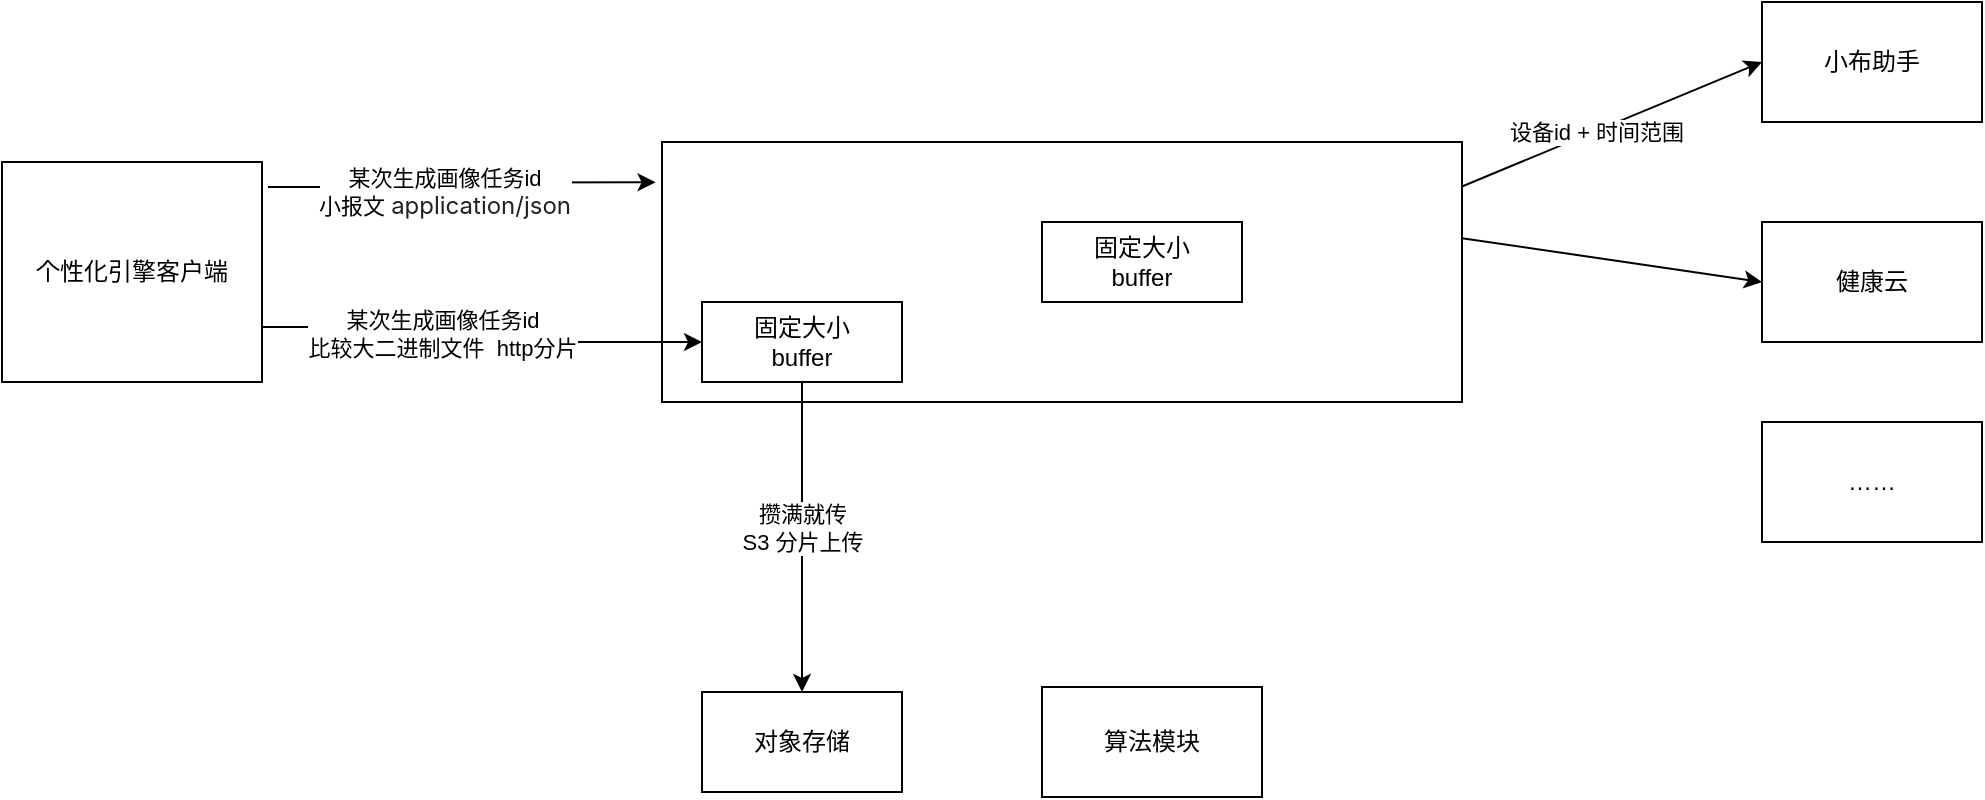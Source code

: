 <mxfile version="26.1.0">
  <diagram name="第 1 页" id="9Vp9r34HSa7TCJ5cDDs_">
    <mxGraphModel dx="2261" dy="764" grid="1" gridSize="10" guides="1" tooltips="1" connect="1" arrows="1" fold="1" page="1" pageScale="1" pageWidth="827" pageHeight="1169" math="0" shadow="0">
      <root>
        <mxCell id="0" />
        <mxCell id="1" parent="0" />
        <mxCell id="90wLf6iU2kTBtkmCEFJq-16" style="rounded=0;orthogonalLoop=1;jettySize=auto;html=1;exitX=1;exitY=0.171;exitDx=0;exitDy=0;entryX=0;entryY=0.5;entryDx=0;entryDy=0;exitPerimeter=0;" edge="1" parent="1" source="90wLf6iU2kTBtkmCEFJq-1" target="90wLf6iU2kTBtkmCEFJq-2">
          <mxGeometry relative="1" as="geometry" />
        </mxCell>
        <mxCell id="90wLf6iU2kTBtkmCEFJq-17" value="设备id + 时间范围" style="edgeLabel;html=1;align=center;verticalAlign=middle;resizable=0;points=[];" vertex="1" connectable="0" parent="90wLf6iU2kTBtkmCEFJq-16">
          <mxGeometry x="-0.109" relative="1" as="geometry">
            <mxPoint as="offset" />
          </mxGeometry>
        </mxCell>
        <mxCell id="90wLf6iU2kTBtkmCEFJq-18" style="rounded=0;orthogonalLoop=1;jettySize=auto;html=1;exitX=1;exitY=0.37;exitDx=0;exitDy=0;entryX=0;entryY=0.5;entryDx=0;entryDy=0;exitPerimeter=0;" edge="1" parent="1" source="90wLf6iU2kTBtkmCEFJq-1" target="90wLf6iU2kTBtkmCEFJq-3">
          <mxGeometry relative="1" as="geometry" />
        </mxCell>
        <mxCell id="90wLf6iU2kTBtkmCEFJq-1" value="" style="rounded=0;whiteSpace=wrap;html=1;" vertex="1" parent="1">
          <mxGeometry x="80" y="160" width="400" height="130" as="geometry" />
        </mxCell>
        <mxCell id="90wLf6iU2kTBtkmCEFJq-2" value="小布助手" style="rounded=0;whiteSpace=wrap;html=1;" vertex="1" parent="1">
          <mxGeometry x="630" y="90" width="110" height="60" as="geometry" />
        </mxCell>
        <mxCell id="90wLf6iU2kTBtkmCEFJq-3" value="健康云" style="rounded=0;whiteSpace=wrap;html=1;" vertex="1" parent="1">
          <mxGeometry x="630" y="200" width="110" height="60" as="geometry" />
        </mxCell>
        <mxCell id="90wLf6iU2kTBtkmCEFJq-4" value="……" style="rounded=0;whiteSpace=wrap;html=1;" vertex="1" parent="1">
          <mxGeometry x="630" y="300" width="110" height="60" as="geometry" />
        </mxCell>
        <mxCell id="90wLf6iU2kTBtkmCEFJq-8" style="edgeStyle=orthogonalEdgeStyle;rounded=0;orthogonalLoop=1;jettySize=auto;html=1;exitX=1.023;exitY=0.114;exitDx=0;exitDy=0;entryX=-0.008;entryY=0.155;entryDx=0;entryDy=0;exitPerimeter=0;entryPerimeter=0;" edge="1" parent="1" source="90wLf6iU2kTBtkmCEFJq-5" target="90wLf6iU2kTBtkmCEFJq-1">
          <mxGeometry relative="1" as="geometry">
            <mxPoint x="-30" y="180" as="sourcePoint" />
            <mxPoint x="170" y="180" as="targetPoint" />
          </mxGeometry>
        </mxCell>
        <mxCell id="90wLf6iU2kTBtkmCEFJq-10" value="某次生成画像任务id&lt;br&gt;小报文&amp;nbsp;&lt;span style=&quot;color: rgb(33, 33, 33); font-family: Inter, OpenSans, Helvetica, Arial, sans-serif; font-size: 12px; text-align: left; white-space: pre-wrap;&quot;&gt;application/json&lt;br/&gt;&lt;/span&gt;" style="edgeLabel;html=1;align=center;verticalAlign=middle;resizable=0;points=[];" vertex="1" connectable="0" parent="90wLf6iU2kTBtkmCEFJq-8">
          <mxGeometry x="-0.1" y="-2" relative="1" as="geometry">
            <mxPoint as="offset" />
          </mxGeometry>
        </mxCell>
        <mxCell id="90wLf6iU2kTBtkmCEFJq-11" style="edgeStyle=orthogonalEdgeStyle;rounded=0;orthogonalLoop=1;jettySize=auto;html=1;exitX=1;exitY=0.75;exitDx=0;exitDy=0;entryX=0;entryY=0.5;entryDx=0;entryDy=0;" edge="1" parent="1" source="90wLf6iU2kTBtkmCEFJq-5" target="90wLf6iU2kTBtkmCEFJq-13">
          <mxGeometry relative="1" as="geometry" />
        </mxCell>
        <mxCell id="90wLf6iU2kTBtkmCEFJq-12" value="某次生成画像任务id&lt;br&gt;比较大二进制文件&amp;nbsp; http分片" style="edgeLabel;html=1;align=center;verticalAlign=middle;resizable=0;points=[];" vertex="1" connectable="0" parent="90wLf6iU2kTBtkmCEFJq-11">
          <mxGeometry x="-0.131" y="-2" relative="1" as="geometry">
            <mxPoint x="-9" y="1" as="offset" />
          </mxGeometry>
        </mxCell>
        <mxCell id="90wLf6iU2kTBtkmCEFJq-5" value="个性化引擎客户端" style="rounded=0;whiteSpace=wrap;html=1;" vertex="1" parent="1">
          <mxGeometry x="-250" y="170" width="130" height="110" as="geometry" />
        </mxCell>
        <mxCell id="90wLf6iU2kTBtkmCEFJq-6" value="算法模块" style="rounded=0;whiteSpace=wrap;html=1;" vertex="1" parent="1">
          <mxGeometry x="270" y="432.5" width="110" height="55" as="geometry" />
        </mxCell>
        <mxCell id="90wLf6iU2kTBtkmCEFJq-7" value="对象存储" style="rounded=0;whiteSpace=wrap;html=1;" vertex="1" parent="1">
          <mxGeometry x="100" y="435" width="100" height="50" as="geometry" />
        </mxCell>
        <mxCell id="90wLf6iU2kTBtkmCEFJq-14" style="edgeStyle=orthogonalEdgeStyle;rounded=0;orthogonalLoop=1;jettySize=auto;html=1;exitX=0.5;exitY=1;exitDx=0;exitDy=0;entryX=0.5;entryY=0;entryDx=0;entryDy=0;" edge="1" parent="1" source="90wLf6iU2kTBtkmCEFJq-13" target="90wLf6iU2kTBtkmCEFJq-7">
          <mxGeometry relative="1" as="geometry" />
        </mxCell>
        <mxCell id="90wLf6iU2kTBtkmCEFJq-15" value="攒满就传&lt;br&gt;S3 分片上传" style="edgeLabel;html=1;align=center;verticalAlign=middle;resizable=0;points=[];" vertex="1" connectable="0" parent="90wLf6iU2kTBtkmCEFJq-14">
          <mxGeometry x="-0.262" y="4" relative="1" as="geometry">
            <mxPoint x="-4" y="16" as="offset" />
          </mxGeometry>
        </mxCell>
        <mxCell id="90wLf6iU2kTBtkmCEFJq-13" value="固定大小&lt;br&gt;buffer" style="rounded=0;whiteSpace=wrap;html=1;" vertex="1" parent="1">
          <mxGeometry x="100" y="240" width="100" height="40" as="geometry" />
        </mxCell>
        <mxCell id="90wLf6iU2kTBtkmCEFJq-19" value="固定大小&lt;br&gt;buffer" style="rounded=0;whiteSpace=wrap;html=1;" vertex="1" parent="1">
          <mxGeometry x="270" y="200" width="100" height="40" as="geometry" />
        </mxCell>
      </root>
    </mxGraphModel>
  </diagram>
</mxfile>

